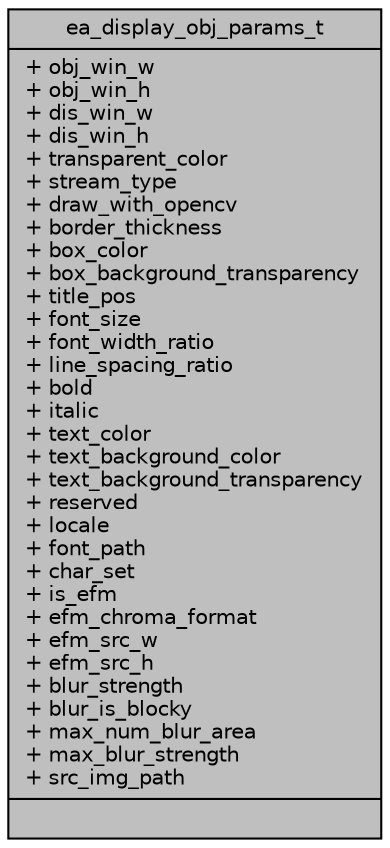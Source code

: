 digraph "ea_display_obj_params_t"
{
 // INTERACTIVE_SVG=YES
 // LATEX_PDF_SIZE
  bgcolor="transparent";
  edge [fontname="Helvetica",fontsize="10",labelfontname="Helvetica",labelfontsize="10"];
  node [fontname="Helvetica",fontsize="10",shape=record];
  Node1 [label="{ea_display_obj_params_t\n|+ obj_win_w\l+ obj_win_h\l+ dis_win_w\l+ dis_win_h\l+ transparent_color\l+ stream_type\l+ draw_with_opencv\l+ border_thickness\l+ box_color\l+ box_background_transparency\l+ title_pos\l+ font_size\l+ font_width_ratio\l+ line_spacing_ratio\l+ bold\l+ italic\l+ text_color\l+ text_background_color\l+ text_background_transparency\l+ reserved\l+ locale\l+ font_path\l+ char_set\l+ is_efm\l+ efm_chroma_format\l+ efm_src_w\l+ efm_src_h\l+ blur_strength\l+ blur_is_blocky\l+ max_num_blur_area\l+ max_blur_strength\l+ src_img_path\l|}",height=0.2,width=0.4,color="black", fillcolor="grey75", style="filled", fontcolor="black",tooltip=" "];
}

